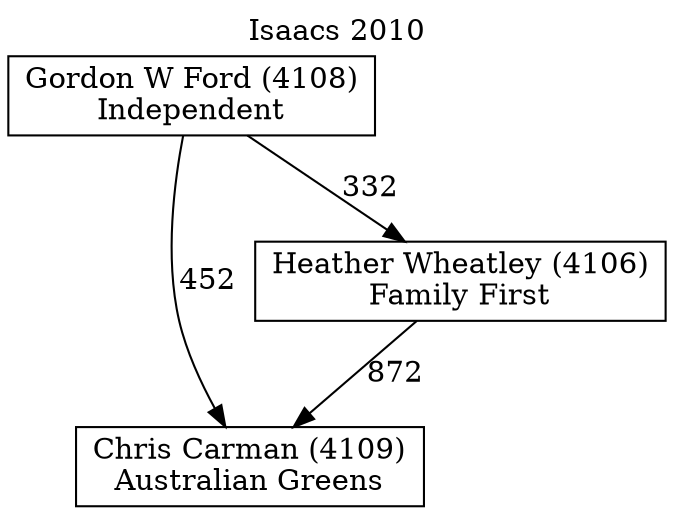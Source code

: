 // House preference flow
digraph "Chris Carman (4109)_Isaacs_2010" {
	graph [label="Isaacs 2010" labelloc=t mclimit=10]
	node [shape=box]
	"Chris Carman (4109)" [label="Chris Carman (4109)
Australian Greens"]
	"Heather Wheatley (4106)" [label="Heather Wheatley (4106)
Family First"]
	"Gordon W Ford (4108)" [label="Gordon W Ford (4108)
Independent"]
	"Chris Carman (4109)" [label="Chris Carman (4109)
Australian Greens"]
	"Gordon W Ford (4108)" [label="Gordon W Ford (4108)
Independent"]
	"Gordon W Ford (4108)" [label="Gordon W Ford (4108)
Independent"]
	"Heather Wheatley (4106)" [label="Heather Wheatley (4106)
Family First"]
	"Gordon W Ford (4108)" [label="Gordon W Ford (4108)
Independent"]
	"Gordon W Ford (4108)" [label="Gordon W Ford (4108)
Independent"]
	"Heather Wheatley (4106)" -> "Chris Carman (4109)" [label=872]
	"Gordon W Ford (4108)" -> "Heather Wheatley (4106)" [label=332]
	"Gordon W Ford (4108)" -> "Chris Carman (4109)" [label=452]
}
